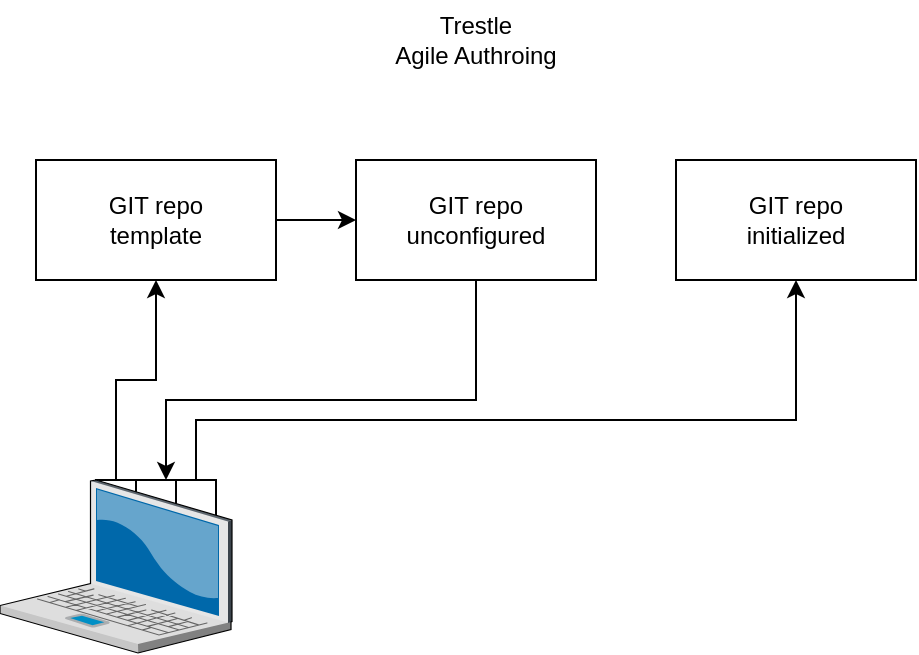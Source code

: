 <mxfile version="20.8.16" type="device"><diagram name="Page-1" id="OcNQJWf0w1j9XuQZADeh"><mxGraphModel dx="1157" dy="746" grid="1" gridSize="10" guides="1" tooltips="1" connect="1" arrows="1" fold="1" page="1" pageScale="1" pageWidth="850" pageHeight="1100" math="0" shadow="0"><root><mxCell id="0"/><mxCell id="1" parent="0"/><mxCell id="PCGCRBoWbjobudrKsZ7f-2" value="" style="rounded=0;whiteSpace=wrap;html=1;" parent="1" vertex="1"><mxGeometry x="150" y="320" width="20" height="20" as="geometry"/></mxCell><mxCell id="PCGCRBoWbjobudrKsZ7f-1" value="" style="rounded=0;whiteSpace=wrap;html=1;" parent="1" vertex="1"><mxGeometry x="130" y="320" width="20" height="20" as="geometry"/></mxCell><mxCell id="Td4egKe_wAdE8oFiXPUU-12" value="" style="rounded=0;whiteSpace=wrap;html=1;" parent="1" vertex="1"><mxGeometry x="110" y="320" width="20" height="20" as="geometry"/></mxCell><mxCell id="PCGCRBoWbjobudrKsZ7f-5" style="edgeStyle=orthogonalEdgeStyle;rounded=0;orthogonalLoop=1;jettySize=auto;html=1;exitX=0.5;exitY=0;exitDx=0;exitDy=0;entryX=0.5;entryY=1;entryDx=0;entryDy=0;" parent="1" source="Td4egKe_wAdE8oFiXPUU-12" target="kNFgctC1tMzVj8SimGIi-55" edge="1"><mxGeometry relative="1" as="geometry"/></mxCell><mxCell id="PCGCRBoWbjobudrKsZ7f-6" style="edgeStyle=orthogonalEdgeStyle;rounded=0;orthogonalLoop=1;jettySize=auto;html=1;exitX=1;exitY=0.5;exitDx=0;exitDy=0;entryX=0;entryY=0.5;entryDx=0;entryDy=0;" parent="1" source="kNFgctC1tMzVj8SimGIi-55" target="Td4egKe_wAdE8oFiXPUU-2" edge="1"><mxGeometry relative="1" as="geometry"/></mxCell><mxCell id="kNFgctC1tMzVj8SimGIi-55" value="GIT repo&lt;br&gt;template" style="rounded=0;whiteSpace=wrap;html=1;" parent="1" vertex="1"><mxGeometry x="80" y="160" width="120" height="60" as="geometry"/></mxCell><mxCell id="PCGCRBoWbjobudrKsZ7f-8" style="edgeStyle=orthogonalEdgeStyle;rounded=0;orthogonalLoop=1;jettySize=auto;html=1;exitX=0.5;exitY=0;exitDx=0;exitDy=0;entryX=0.5;entryY=1;entryDx=0;entryDy=0;" parent="1" source="PCGCRBoWbjobudrKsZ7f-2" target="Td4egKe_wAdE8oFiXPUU-1" edge="1"><mxGeometry relative="1" as="geometry"><Array as="points"><mxPoint x="160" y="290"/><mxPoint x="460" y="290"/></Array></mxGeometry></mxCell><mxCell id="Td4egKe_wAdE8oFiXPUU-1" value="GIT repo&lt;br&gt;initialized" style="rounded=0;whiteSpace=wrap;html=1;" parent="1" vertex="1"><mxGeometry x="400" y="160" width="120" height="60" as="geometry"/></mxCell><mxCell id="PCGCRBoWbjobudrKsZ7f-7" style="edgeStyle=orthogonalEdgeStyle;rounded=0;orthogonalLoop=1;jettySize=auto;html=1;exitX=0.5;exitY=1;exitDx=0;exitDy=0;entryX=0.75;entryY=0;entryDx=0;entryDy=0;" parent="1" source="Td4egKe_wAdE8oFiXPUU-2" target="PCGCRBoWbjobudrKsZ7f-1" edge="1"><mxGeometry relative="1" as="geometry"><Array as="points"><mxPoint x="300" y="280"/><mxPoint x="145" y="280"/></Array></mxGeometry></mxCell><mxCell id="Td4egKe_wAdE8oFiXPUU-2" value="GIT repo&lt;br&gt;unconfigured" style="rounded=0;whiteSpace=wrap;html=1;" parent="1" vertex="1"><mxGeometry x="240" y="160" width="120" height="60" as="geometry"/></mxCell><mxCell id="Td4egKe_wAdE8oFiXPUU-3" value="" style="verticalLabelPosition=bottom;sketch=0;aspect=fixed;html=1;verticalAlign=top;strokeColor=none;align=center;outlineConnect=0;shape=mxgraph.citrix.laptop_2;" parent="1" vertex="1"><mxGeometry x="62" y="320" width="116" height="86.5" as="geometry"/></mxCell><mxCell id="HQ_3SjkQ02_-DHeuNdse-4" value="Trestle&lt;br&gt;Agile Authroing" style="text;html=1;strokeColor=none;fillColor=none;align=center;verticalAlign=middle;whiteSpace=wrap;rounded=0;" vertex="1" parent="1"><mxGeometry x="240" y="80" width="120" height="40" as="geometry"/></mxCell></root></mxGraphModel></diagram></mxfile>